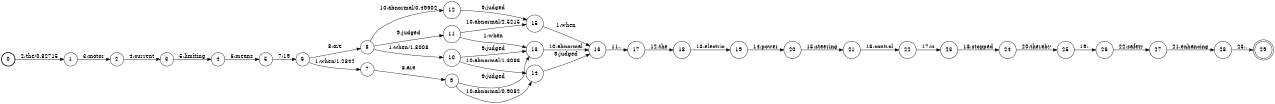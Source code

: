 digraph FST {
rankdir = LR;
size = "8.5,11";
label = "";
center = 1;
orientation = Portrait;
ranksep = "0.4";
nodesep = "0.25";
0 [label = "0", shape = circle, style = bold, fontsize = 14]
	0 -> 1 [label = "2:the/0.82715", fontsize = 14];
1 [label = "1", shape = circle, style = solid, fontsize = 14]
	1 -> 2 [label = "3:motor", fontsize = 14];
2 [label = "2", shape = circle, style = solid, fontsize = 14]
	2 -> 3 [label = "4:current", fontsize = 14];
3 [label = "3", shape = circle, style = solid, fontsize = 14]
	3 -> 4 [label = "5:limiting", fontsize = 14];
4 [label = "4", shape = circle, style = solid, fontsize = 14]
	4 -> 5 [label = "6:means", fontsize = 14];
5 [label = "5", shape = circle, style = solid, fontsize = 14]
	5 -> 6 [label = "7:19", fontsize = 14];
6 [label = "6", shape = circle, style = solid, fontsize = 14]
	6 -> 7 [label = "1:when/1.2842", fontsize = 14];
	6 -> 8 [label = "8:are", fontsize = 14];
7 [label = "7", shape = circle, style = solid, fontsize = 14]
	7 -> 9 [label = "8:are", fontsize = 14];
8 [label = "8", shape = circle, style = solid, fontsize = 14]
	8 -> 10 [label = "1:when/1.8008", fontsize = 14];
	8 -> 11 [label = "9:judged", fontsize = 14];
	8 -> 12 [label = "10:abnormal/0.49902", fontsize = 14];
9 [label = "9", shape = circle, style = solid, fontsize = 14]
	9 -> 13 [label = "9:judged", fontsize = 14];
	9 -> 14 [label = "10:abnormal/0.9082", fontsize = 14];
10 [label = "10", shape = circle, style = solid, fontsize = 14]
	10 -> 13 [label = "9:judged", fontsize = 14];
	10 -> 14 [label = "10:abnormal/1.3086", fontsize = 14];
11 [label = "11", shape = circle, style = solid, fontsize = 14]
	11 -> 13 [label = "1:when", fontsize = 14];
	11 -> 15 [label = "10:abnormal/2.5215", fontsize = 14];
12 [label = "12", shape = circle, style = solid, fontsize = 14]
	12 -> 15 [label = "9:judged", fontsize = 14];
13 [label = "13", shape = circle, style = solid, fontsize = 14]
	13 -> 16 [label = "10:abnormal", fontsize = 14];
14 [label = "14", shape = circle, style = solid, fontsize = 14]
	14 -> 16 [label = "9:judged", fontsize = 14];
15 [label = "15", shape = circle, style = solid, fontsize = 14]
	15 -> 16 [label = "1:when", fontsize = 14];
16 [label = "16", shape = circle, style = solid, fontsize = 14]
	16 -> 17 [label = "11:,", fontsize = 14];
17 [label = "17", shape = circle, style = solid, fontsize = 14]
	17 -> 18 [label = "12:the", fontsize = 14];
18 [label = "18", shape = circle, style = solid, fontsize = 14]
	18 -> 19 [label = "13:electric", fontsize = 14];
19 [label = "19", shape = circle, style = solid, fontsize = 14]
	19 -> 20 [label = "14:power", fontsize = 14];
20 [label = "20", shape = circle, style = solid, fontsize = 14]
	20 -> 21 [label = "15:steering", fontsize = 14];
21 [label = "21", shape = circle, style = solid, fontsize = 14]
	21 -> 22 [label = "16:control", fontsize = 14];
22 [label = "22", shape = circle, style = solid, fontsize = 14]
	22 -> 23 [label = "17:is", fontsize = 14];
23 [label = "23", shape = circle, style = solid, fontsize = 14]
	23 -> 24 [label = "18:stopped", fontsize = 14];
24 [label = "24", shape = circle, style = solid, fontsize = 14]
	24 -> 25 [label = "20:thereby", fontsize = 14];
25 [label = "25", shape = circle, style = solid, fontsize = 14]
	25 -> 26 [label = "19:,", fontsize = 14];
26 [label = "26", shape = circle, style = solid, fontsize = 14]
	26 -> 27 [label = "22:safety", fontsize = 14];
27 [label = "27", shape = circle, style = solid, fontsize = 14]
	27 -> 28 [label = "21:enhancing", fontsize = 14];
28 [label = "28", shape = circle, style = solid, fontsize = 14]
	28 -> 29 [label = "23:.", fontsize = 14];
29 [label = "29", shape = doublecircle, style = solid, fontsize = 14]
}
